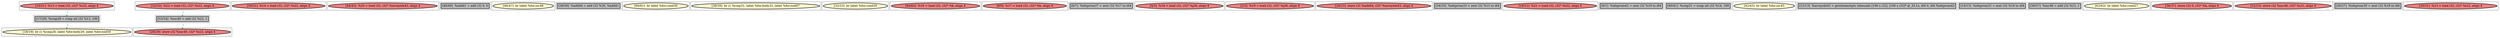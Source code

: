 
digraph G {



node806->node805 [style=dotted,color=forestgreen,label="T",fontcolor=forestgreen ]
node821->node811 [style=dotted,color=forestgreen,label="T",fontcolor=forestgreen ]
node807->node806 [style=dotted,color=forestgreen,label="T",fontcolor=forestgreen ]
node822->node821 [style=dotted,color=forestgreen,label="T",fontcolor=forestgreen ]


subgraph cluster27 {


node824 [penwidth=3.0,fontsize=20,fillcolor=lightcoral,label="[50/51]  %14 = load i32, i32* %i22, align 4",shape=ellipse,style=filled ]



}

subgraph cluster28 {


node825 [penwidth=3.0,fontsize=20,fillcolor=lightcoral,label="[44/45]  %20 = load i32, i32* %arrayidx43, align 4",shape=ellipse,style=filled ]



}

subgraph cluster26 {


node823 [penwidth=3.0,fontsize=20,fillcolor=grey,label="[48/49]  %add41 = add i32 0, 0",shape=rectangle,style=filled ]



}

subgraph cluster29 {


node826 [penwidth=3.0,fontsize=20,fillcolor=lemonchiffon,label="[46/47]  br label %for.inc48",shape=ellipse,style=filled ]



}

subgraph cluster25 {


node822 [penwidth=3.0,fontsize=20,fillcolor=lightcoral,label="[52/55]  %22 = load i32, i32* %i22, align 4",shape=ellipse,style=filled ]



}

subgraph cluster24 {


node821 [penwidth=3.0,fontsize=20,fillcolor=grey,label="[53/54]  %inc49 = add i32 %22, 1",shape=rectangle,style=filled ]



}

subgraph cluster22 {


node819 [penwidth=3.0,fontsize=20,fillcolor=grey,label="[58/59]  %add44 = add i32 %20, %add41",shape=rectangle,style=filled ]



}

subgraph cluster20 {


node817 [penwidth=3.0,fontsize=20,fillcolor=lemonchiffon,label="[60/61]  br label %for.cond30",shape=ellipse,style=filled ]



}

subgraph cluster18 {


node815 [penwidth=3.0,fontsize=20,fillcolor=lemonchiffon,label="[38/39]  br i1 %cmp31, label %for.body32, label %for.end47",shape=ellipse,style=filled ]



}

subgraph cluster16 {


node813 [penwidth=3.0,fontsize=20,fillcolor=lemonchiffon,label="[32/33]  br label %for.cond30",shape=ellipse,style=filled ]



}

subgraph cluster17 {


node814 [penwidth=3.0,fontsize=20,fillcolor=lightcoral,label="[64/65]  %16 = load i32, i32* %k, align 4",shape=ellipse,style=filled ]



}

subgraph cluster4 {


node801 [penwidth=3.0,fontsize=20,fillcolor=lightcoral,label="[8/9]  %17 = load i32, i32* %k, align 4",shape=ellipse,style=filled ]



}

subgraph cluster3 {


node800 [penwidth=3.0,fontsize=20,fillcolor=grey,label="[6/7]  %idxprom37 = zext i32 %17 to i64",shape=rectangle,style=filled ]



}

subgraph cluster2 {


node799 [penwidth=3.0,fontsize=20,fillcolor=lightcoral,label="[4/5]  %18 = load i32, i32* %j26, align 4",shape=ellipse,style=filled ]



}

subgraph cluster1 {


node798 [penwidth=3.0,fontsize=20,fillcolor=lightcoral,label="[2/3]  %19 = load i32, i32* %j26, align 4",shape=ellipse,style=filled ]



}

subgraph cluster12 {


node809 [penwidth=3.0,fontsize=20,fillcolor=lightcoral,label="[24/25]  store i32 %add44, i32* %arrayidx43, align 4",shape=ellipse,style=filled ]



}

subgraph cluster32 {


node829 [penwidth=3.0,fontsize=20,fillcolor=grey,label="[34/35]  %idxprom33 = zext i32 %15 to i64",shape=rectangle,style=filled ]



}

subgraph cluster5 {


node802 [penwidth=3.0,fontsize=20,fillcolor=lightcoral,label="[10/11]  %21 = load i32, i32* %i22, align 4",shape=ellipse,style=filled ]



}

subgraph cluster0 {


node797 [penwidth=3.0,fontsize=20,fillcolor=grey,label="[0/1]  %idxprom42 = zext i32 %19 to i64",shape=rectangle,style=filled ]



}

subgraph cluster31 {


node828 [penwidth=3.0,fontsize=20,fillcolor=grey,label="[40/41]  %cmp31 = icmp ult i32 %14, 100",shape=rectangle,style=filled ]



}

subgraph cluster30 {


node827 [penwidth=3.0,fontsize=20,fillcolor=lemonchiffon,label="[42/43]  br label %for.inc45",shape=ellipse,style=filled ]



}

subgraph cluster6 {


node803 [penwidth=3.0,fontsize=20,fillcolor=grey,label="[12/13]  %arrayidx43 = getelementptr inbounds [100 x i32], [100 x i32]* @_ZL1a, i64 0, i64 %idxprom42",shape=rectangle,style=filled ]



}

subgraph cluster14 {


node811 [penwidth=3.0,fontsize=20,fillcolor=lightcoral,label="[28/29]  store i32 %inc49, i32* %i22, align 4",shape=ellipse,style=filled ]



}

subgraph cluster7 {


node804 [penwidth=3.0,fontsize=20,fillcolor=grey,label="[14/15]  %idxprom35 = zext i32 %16 to i64",shape=rectangle,style=filled ]



}

subgraph cluster23 {


node820 [penwidth=3.0,fontsize=20,fillcolor=grey,label="[56/57]  %inc46 = add i32 %21, 1",shape=rectangle,style=filled ]



}

subgraph cluster8 {


node805 [penwidth=3.0,fontsize=20,fillcolor=lemonchiffon,label="[18/19]  br i1 %cmp28, label %for.body29, label %for.end50",shape=ellipse,style=filled ]



}

subgraph cluster21 {


node818 [penwidth=3.0,fontsize=20,fillcolor=lemonchiffon,label="[62/63]  br label %for.cond27",shape=ellipse,style=filled ]



}

subgraph cluster9 {


node806 [penwidth=3.0,fontsize=20,fillcolor=grey,label="[17/20]  %cmp28 = icmp ult i32 %13, 100",shape=rectangle,style=filled ]



}

subgraph cluster19 {


node816 [penwidth=3.0,fontsize=20,fillcolor=lightcoral,label="[36/37]  store i32 0, i32* %k, align 4",shape=ellipse,style=filled ]



}

subgraph cluster10 {


node807 [penwidth=3.0,fontsize=20,fillcolor=lightcoral,label="[16/21]  %13 = load i32, i32* %i22, align 4",shape=ellipse,style=filled ]



}

subgraph cluster11 {


node808 [penwidth=3.0,fontsize=20,fillcolor=lightcoral,label="[22/23]  store i32 %inc46, i32* %i22, align 4",shape=ellipse,style=filled ]



}

subgraph cluster13 {


node810 [penwidth=3.0,fontsize=20,fillcolor=grey,label="[26/27]  %idxprom39 = zext i32 %18 to i64",shape=rectangle,style=filled ]



}

subgraph cluster15 {


node812 [penwidth=3.0,fontsize=20,fillcolor=lightcoral,label="[30/31]  %15 = load i32, i32* %i22, align 4",shape=ellipse,style=filled ]



}

}
